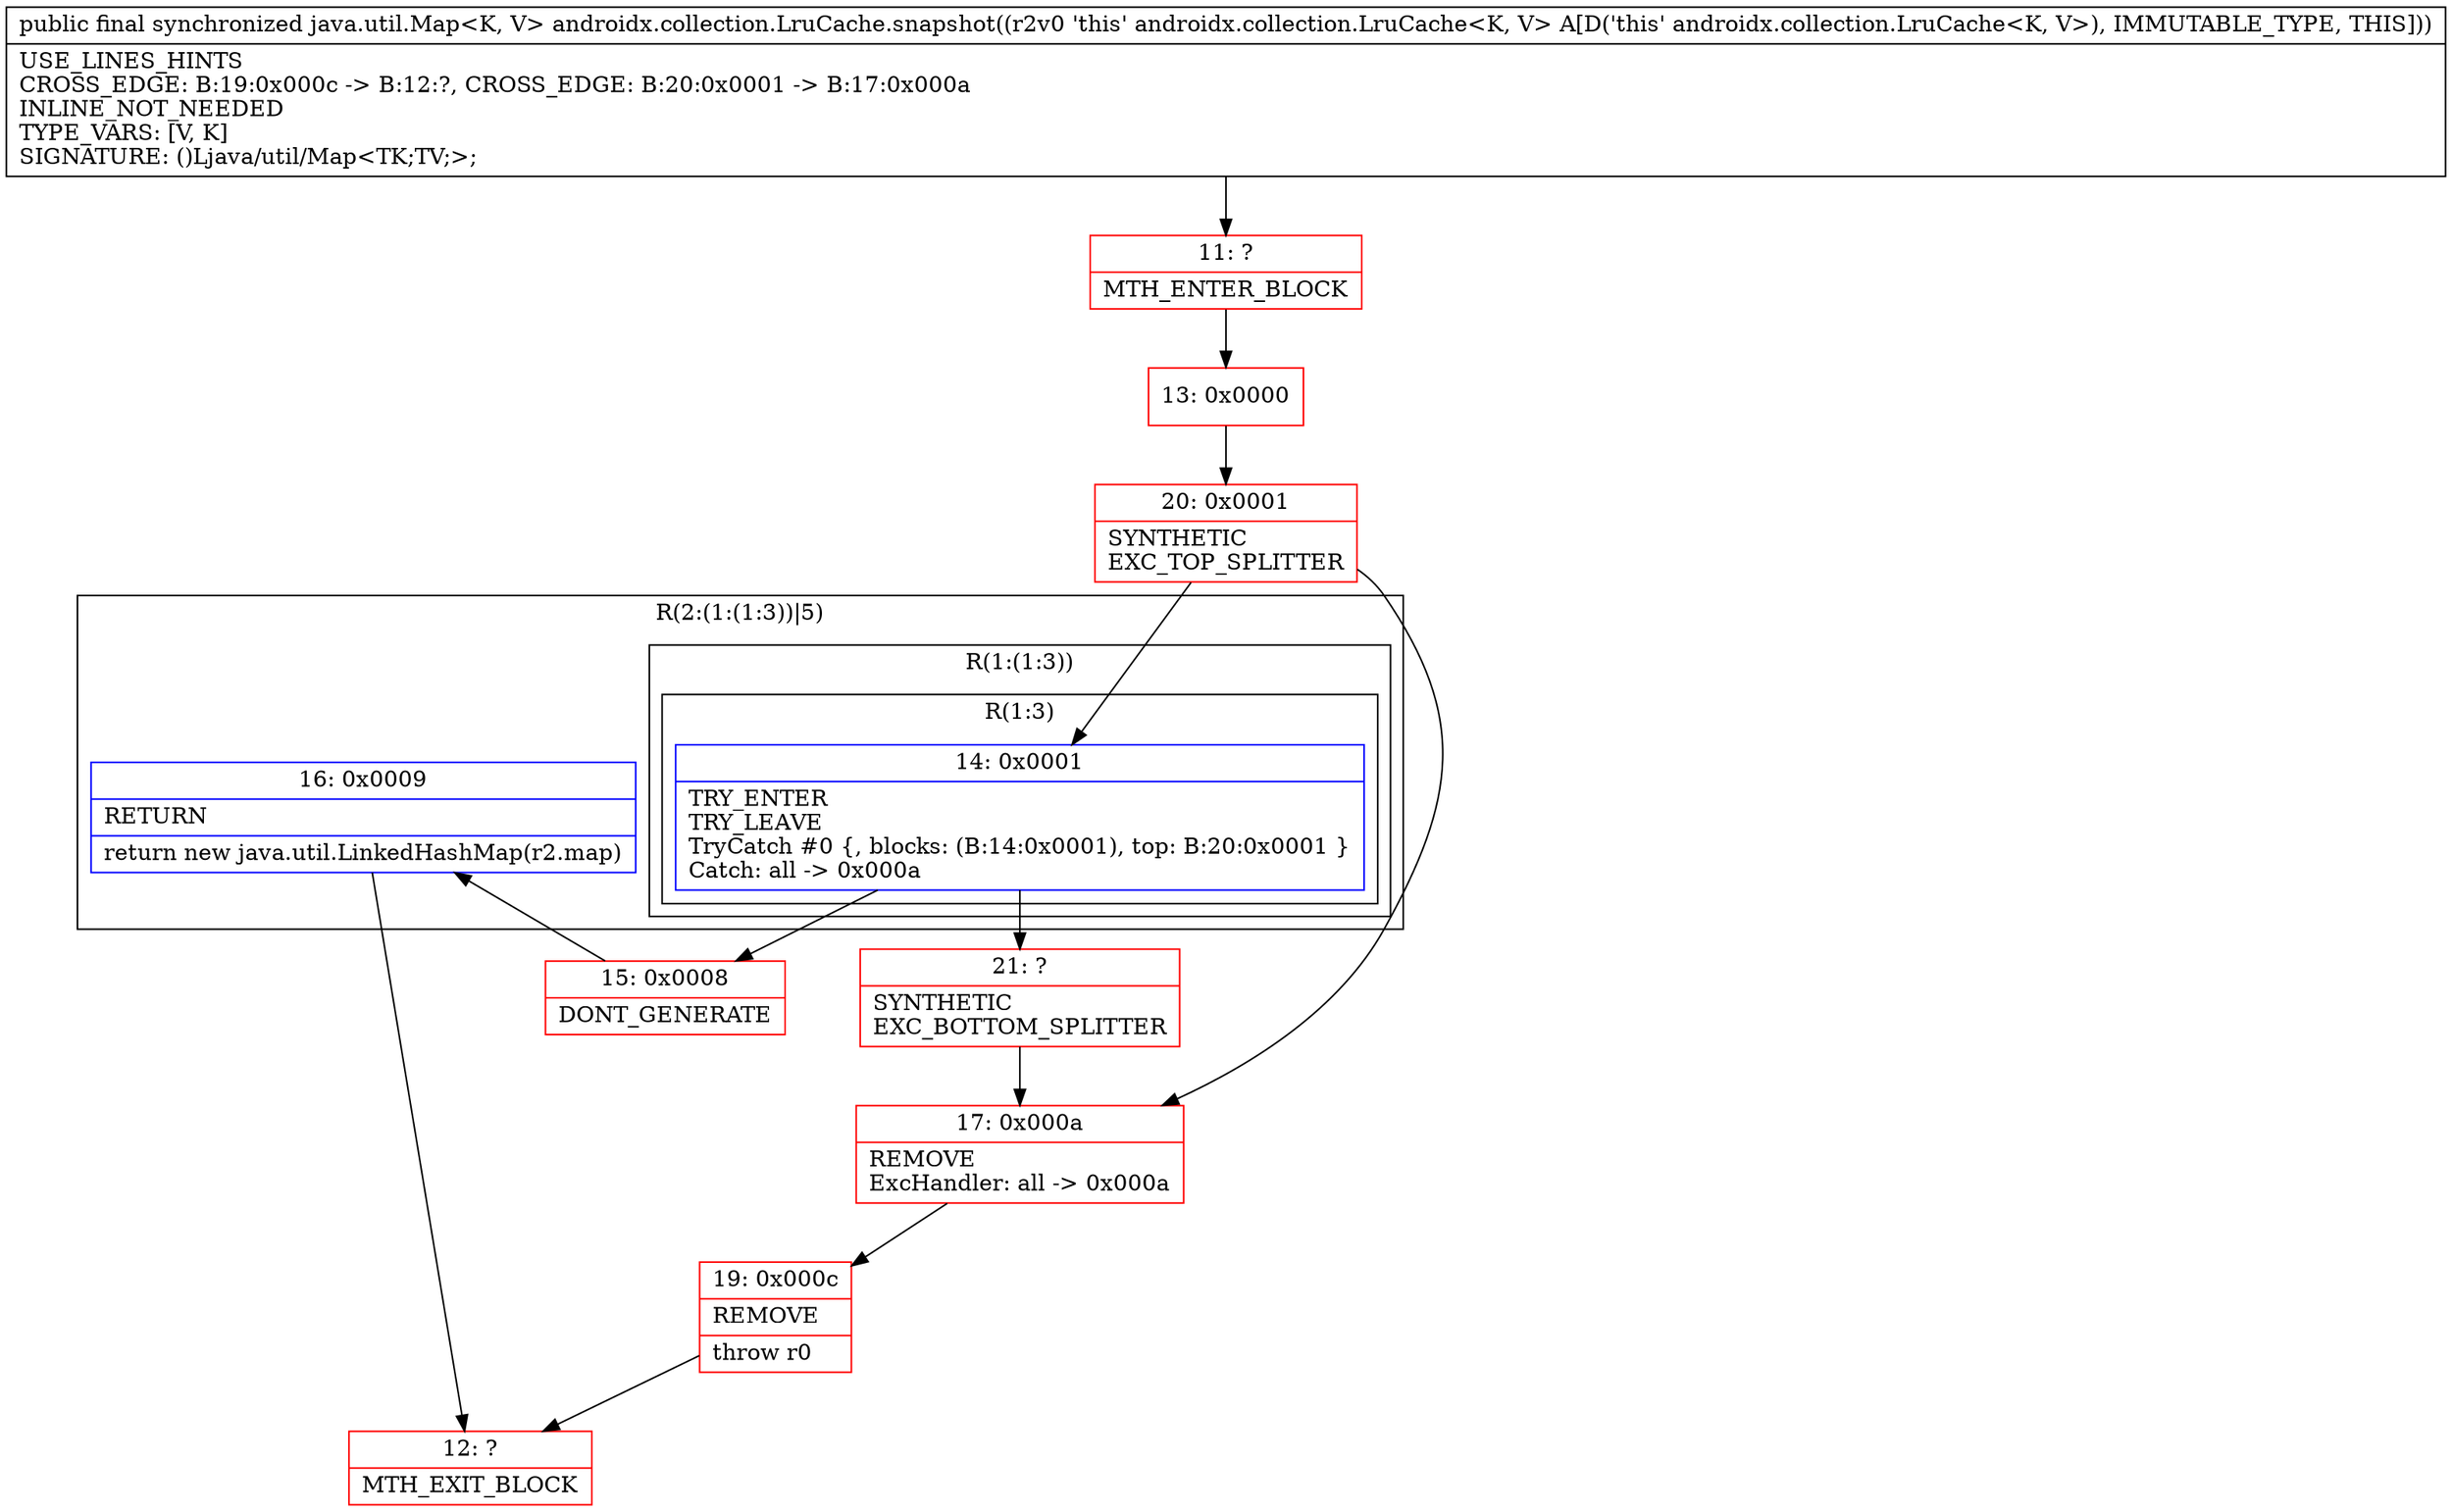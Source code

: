 digraph "CFG forandroidx.collection.LruCache.snapshot()Ljava\/util\/Map;" {
subgraph cluster_Region_1724300711 {
label = "R(2:(1:(1:3))|5)";
node [shape=record,color=blue];
subgraph cluster_Region_603927711 {
label = "R(1:(1:3))";
node [shape=record,color=blue];
subgraph cluster_Region_1406315601 {
label = "R(1:3)";
node [shape=record,color=blue];
Node_14 [shape=record,label="{14\:\ 0x0001|TRY_ENTER\lTRY_LEAVE\lTryCatch #0 \{, blocks: (B:14:0x0001), top: B:20:0x0001 \}\lCatch: all \-\> 0x000a\l}"];
}
}
Node_16 [shape=record,label="{16\:\ 0x0009|RETURN\l|return new java.util.LinkedHashMap(r2.map)\l}"];
}
Node_11 [shape=record,color=red,label="{11\:\ ?|MTH_ENTER_BLOCK\l}"];
Node_13 [shape=record,color=red,label="{13\:\ 0x0000}"];
Node_20 [shape=record,color=red,label="{20\:\ 0x0001|SYNTHETIC\lEXC_TOP_SPLITTER\l}"];
Node_15 [shape=record,color=red,label="{15\:\ 0x0008|DONT_GENERATE\l}"];
Node_12 [shape=record,color=red,label="{12\:\ ?|MTH_EXIT_BLOCK\l}"];
Node_21 [shape=record,color=red,label="{21\:\ ?|SYNTHETIC\lEXC_BOTTOM_SPLITTER\l}"];
Node_17 [shape=record,color=red,label="{17\:\ 0x000a|REMOVE\lExcHandler: all \-\> 0x000a\l}"];
Node_19 [shape=record,color=red,label="{19\:\ 0x000c|REMOVE\l|throw r0\l}"];
MethodNode[shape=record,label="{public final synchronized java.util.Map\<K, V\> androidx.collection.LruCache.snapshot((r2v0 'this' androidx.collection.LruCache\<K, V\> A[D('this' androidx.collection.LruCache\<K, V\>), IMMUTABLE_TYPE, THIS]))  | USE_LINES_HINTS\lCROSS_EDGE: B:19:0x000c \-\> B:12:?, CROSS_EDGE: B:20:0x0001 \-\> B:17:0x000a\lINLINE_NOT_NEEDED\lTYPE_VARS: [V, K]\lSIGNATURE: ()Ljava\/util\/Map\<TK;TV;\>;\l}"];
MethodNode -> Node_11;Node_14 -> Node_15;
Node_14 -> Node_21;
Node_16 -> Node_12;
Node_11 -> Node_13;
Node_13 -> Node_20;
Node_20 -> Node_14;
Node_20 -> Node_17;
Node_15 -> Node_16;
Node_21 -> Node_17;
Node_17 -> Node_19;
Node_19 -> Node_12;
}

